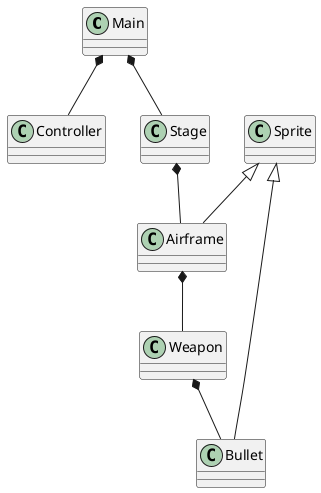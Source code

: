 @startuml
Main *-- Controller
Main *-- Stage
Stage *-- Airframe
Sprite <|-- Airframe
Sprite <|-- Bullet
Airframe *-- Weapon
Weapon *-- Bullet
@enduml
